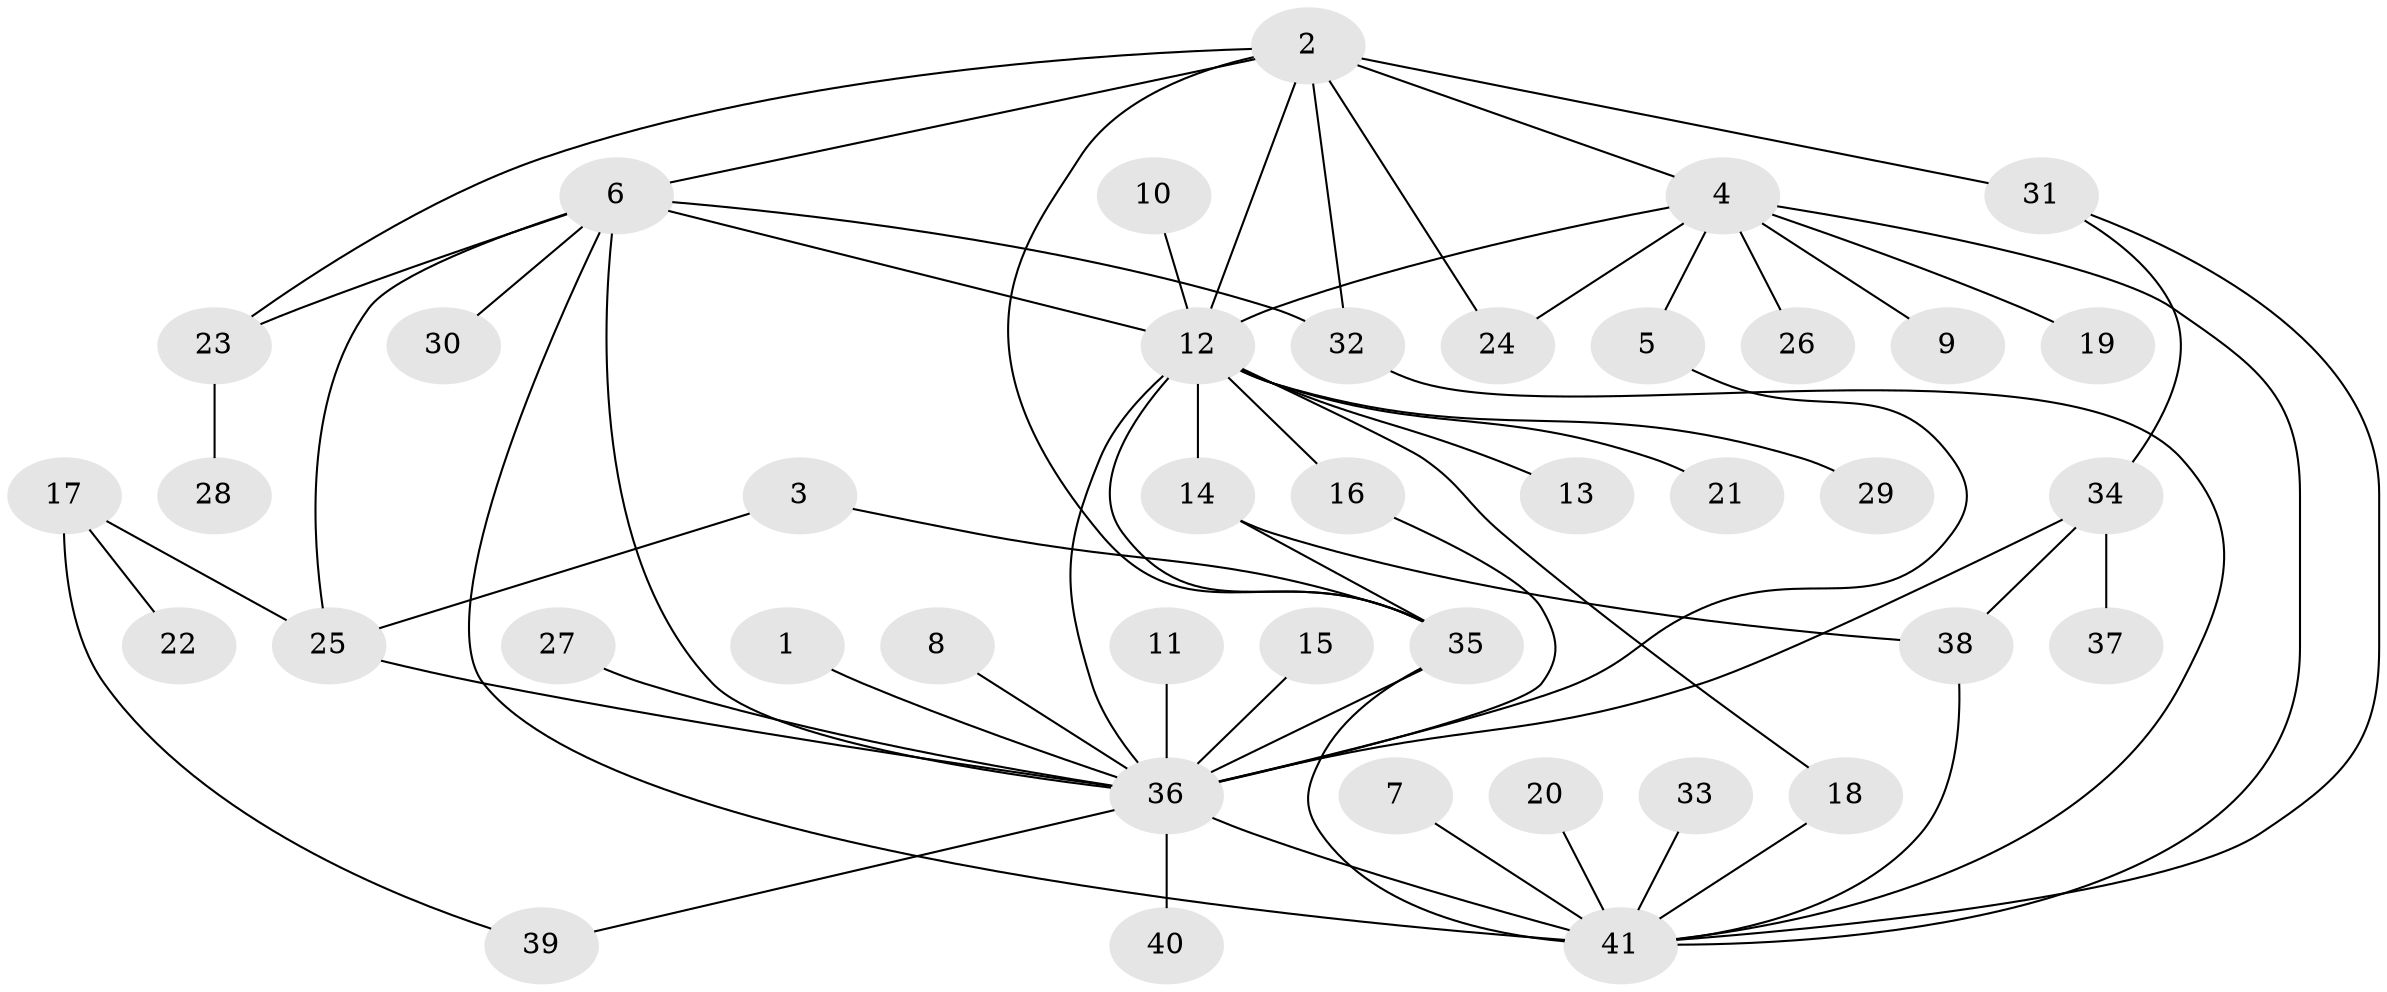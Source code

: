 // original degree distribution, {2: 0.2073170731707317, 17: 0.012195121951219513, 19: 0.012195121951219513, 14: 0.012195121951219513, 6: 0.024390243902439025, 13: 0.012195121951219513, 8: 0.012195121951219513, 5: 0.024390243902439025, 3: 0.15853658536585366, 1: 0.47560975609756095, 9: 0.012195121951219513, 4: 0.036585365853658534}
// Generated by graph-tools (version 1.1) at 2025/01/03/09/25 03:01:54]
// undirected, 41 vertices, 63 edges
graph export_dot {
graph [start="1"]
  node [color=gray90,style=filled];
  1;
  2;
  3;
  4;
  5;
  6;
  7;
  8;
  9;
  10;
  11;
  12;
  13;
  14;
  15;
  16;
  17;
  18;
  19;
  20;
  21;
  22;
  23;
  24;
  25;
  26;
  27;
  28;
  29;
  30;
  31;
  32;
  33;
  34;
  35;
  36;
  37;
  38;
  39;
  40;
  41;
  1 -- 36 [weight=1.0];
  2 -- 4 [weight=1.0];
  2 -- 6 [weight=2.0];
  2 -- 12 [weight=1.0];
  2 -- 23 [weight=1.0];
  2 -- 24 [weight=1.0];
  2 -- 31 [weight=2.0];
  2 -- 32 [weight=1.0];
  2 -- 35 [weight=1.0];
  3 -- 25 [weight=1.0];
  3 -- 35 [weight=1.0];
  4 -- 5 [weight=1.0];
  4 -- 9 [weight=1.0];
  4 -- 12 [weight=1.0];
  4 -- 19 [weight=1.0];
  4 -- 24 [weight=1.0];
  4 -- 26 [weight=1.0];
  4 -- 41 [weight=1.0];
  5 -- 36 [weight=1.0];
  6 -- 12 [weight=1.0];
  6 -- 23 [weight=1.0];
  6 -- 25 [weight=1.0];
  6 -- 30 [weight=1.0];
  6 -- 32 [weight=1.0];
  6 -- 36 [weight=1.0];
  6 -- 41 [weight=2.0];
  7 -- 41 [weight=1.0];
  8 -- 36 [weight=1.0];
  10 -- 12 [weight=1.0];
  11 -- 36 [weight=1.0];
  12 -- 13 [weight=1.0];
  12 -- 14 [weight=2.0];
  12 -- 16 [weight=1.0];
  12 -- 18 [weight=1.0];
  12 -- 21 [weight=1.0];
  12 -- 29 [weight=1.0];
  12 -- 35 [weight=1.0];
  12 -- 36 [weight=1.0];
  14 -- 35 [weight=1.0];
  14 -- 38 [weight=1.0];
  15 -- 36 [weight=1.0];
  16 -- 36 [weight=1.0];
  17 -- 22 [weight=1.0];
  17 -- 25 [weight=1.0];
  17 -- 39 [weight=1.0];
  18 -- 41 [weight=1.0];
  20 -- 41 [weight=1.0];
  23 -- 28 [weight=1.0];
  25 -- 36 [weight=1.0];
  27 -- 36 [weight=1.0];
  31 -- 34 [weight=1.0];
  31 -- 41 [weight=1.0];
  32 -- 41 [weight=1.0];
  33 -- 41 [weight=1.0];
  34 -- 36 [weight=1.0];
  34 -- 37 [weight=1.0];
  34 -- 38 [weight=1.0];
  35 -- 36 [weight=3.0];
  35 -- 41 [weight=1.0];
  36 -- 39 [weight=1.0];
  36 -- 40 [weight=1.0];
  36 -- 41 [weight=1.0];
  38 -- 41 [weight=1.0];
}
